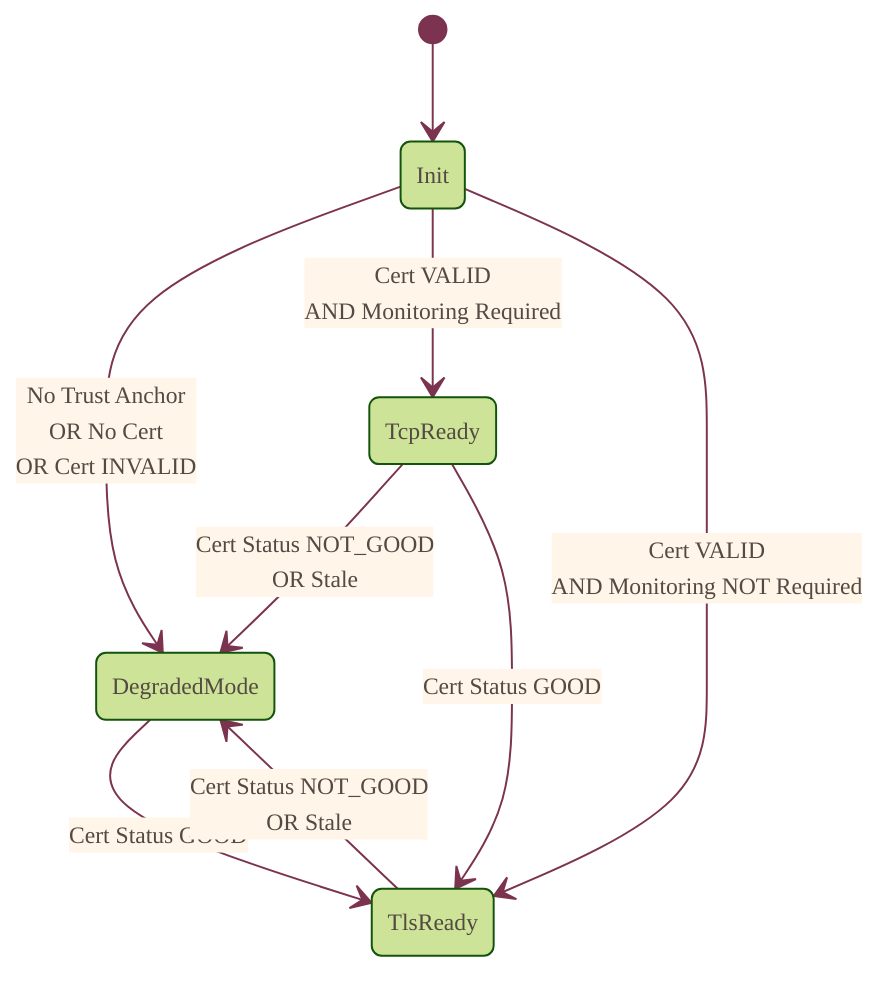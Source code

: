 %%{init: {
    'theme': 'forest',
    'themeVariables': {
        'noteBkgColor': '#fff6e9',
        'noteBorderColor': '#7c334f',
        'noteTextColor': '#544943',
        'stateBkg': '#cde498',
        'stateBorder': '#7c334f',
        'stateTextColor': '#544943',
        'fontFamily': 'Georgia Serif',
        'fontSize': '12px',
        'stateLabelColor': '#544943',
        'stateTextColor': '#544943',
        'stateBorderColor': '#7c334f',
        'mainBkg': '#fff6e9',
        'textColor': '#544943',
        'lineColor': '#7c334f',
        'edgeLabelBackground': '#fff6e9',
        'tertiaryColor': '#fff6e9'
    }
}}%%
stateDiagram-v2
    direction TB
    [*] --> Init
    
    Init --> DegradedMode: No Trust Anchor<br>OR No Cert<br>OR Cert INVALID
    Init --> TcpReady: Cert VALID<br>AND Monitoring Required
    Init --> TlsReady: Cert VALID<br>AND Monitoring NOT Required

    TcpReady --> DegradedMode: Cert Status NOT_GOOD<br>OR Stale
    TcpReady --> TlsReady: Cert Status GOOD

    DegradedMode --> TlsReady: Cert Status GOOD 

    TlsReady --> DegradedMode: Cert Status NOT_GOOD<br>OR Stale